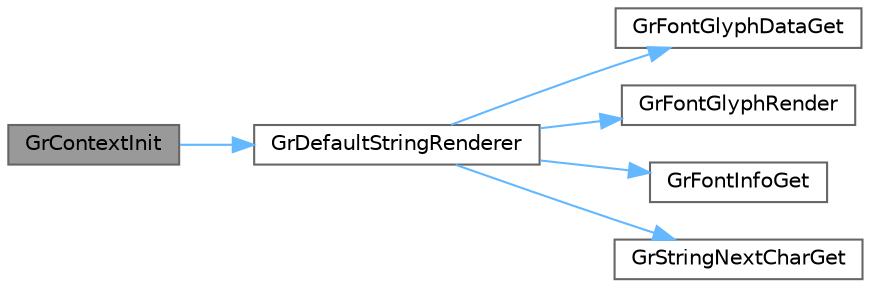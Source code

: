 digraph "GrContextInit"
{
 // LATEX_PDF_SIZE
  bgcolor="transparent";
  edge [fontname=Helvetica,fontsize=10,labelfontname=Helvetica,labelfontsize=10];
  node [fontname=Helvetica,fontsize=10,shape=box,height=0.2,width=0.4];
  rankdir="LR";
  Node1 [id="Node000001",label="GrContextInit",height=0.2,width=0.4,color="gray40", fillcolor="grey60", style="filled", fontcolor="black",tooltip=" "];
  Node1 -> Node2 [id="edge1_Node000001_Node000002",color="steelblue1",style="solid",tooltip=" "];
  Node2 [id="Node000002",label="GrDefaultStringRenderer",height=0.2,width=0.4,color="grey40", fillcolor="white", style="filled",URL="$group__primitives__api.html#ga69245270bba7464bad439d097bb01d6c",tooltip=" "];
  Node2 -> Node3 [id="edge2_Node000002_Node000003",color="steelblue1",style="solid",tooltip=" "];
  Node3 [id="Node000003",label="GrFontGlyphDataGet",height=0.2,width=0.4,color="grey40", fillcolor="white", style="filled",URL="$group__primitives__api.html#ga13583a98bd6c99658510423bd3c55379",tooltip=" "];
  Node2 -> Node4 [id="edge3_Node000002_Node000004",color="steelblue1",style="solid",tooltip=" "];
  Node4 [id="Node000004",label="GrFontGlyphRender",height=0.2,width=0.4,color="grey40", fillcolor="white", style="filled",URL="$group__primitives__api.html#gae4ce6e912ca0d43dcadb197250d9e04a",tooltip=" "];
  Node2 -> Node5 [id="edge4_Node000002_Node000005",color="steelblue1",style="solid",tooltip=" "];
  Node5 [id="Node000005",label="GrFontInfoGet",height=0.2,width=0.4,color="grey40", fillcolor="white", style="filled",URL="$group__primitives__api.html#ga965d52a5c2affc1acdd1b4223864b2b8",tooltip=" "];
  Node2 -> Node6 [id="edge5_Node000002_Node000006",color="steelblue1",style="solid",tooltip=" "];
  Node6 [id="Node000006",label="GrStringNextCharGet",height=0.2,width=0.4,color="grey40", fillcolor="white", style="filled",URL="$group__primitives__api.html#gafa1cbb610878aac84b534dc32d2c3325",tooltip=" "];
}
